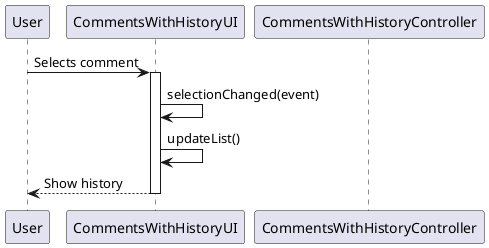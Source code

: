 @startuml core02_03_design2.png

    participant "User" as user
    participant "CommentsWithHistoryUI" as ui
    participant "CommentsWithHistoryController" as ctrl
    
    user -> ui : Selects comment
    activate ui
    ui -> ui : selectionChanged(event)
    ui -> ui : updateList()
    user <-- ui : Show history
    deactivate ui

@enduml